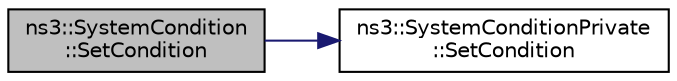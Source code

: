 digraph "ns3::SystemCondition::SetCondition"
{
 // LATEX_PDF_SIZE
  edge [fontname="Helvetica",fontsize="10",labelfontname="Helvetica",labelfontsize="10"];
  node [fontname="Helvetica",fontsize="10",shape=record];
  rankdir="LR";
  Node1 [label="ns3::SystemCondition\l::SetCondition",height=0.2,width=0.4,color="black", fillcolor="grey75", style="filled", fontcolor="black",tooltip="Set the value of the underlying condition."];
  Node1 -> Node2 [color="midnightblue",fontsize="10",style="solid",fontname="Helvetica"];
  Node2 [label="ns3::SystemConditionPrivate\l::SetCondition",height=0.2,width=0.4,color="black", fillcolor="white", style="filled",URL="$classns3_1_1_system_condition_private.html#a195e038524b1efa106049a0358af99d5",tooltip="Set the condition."];
}
